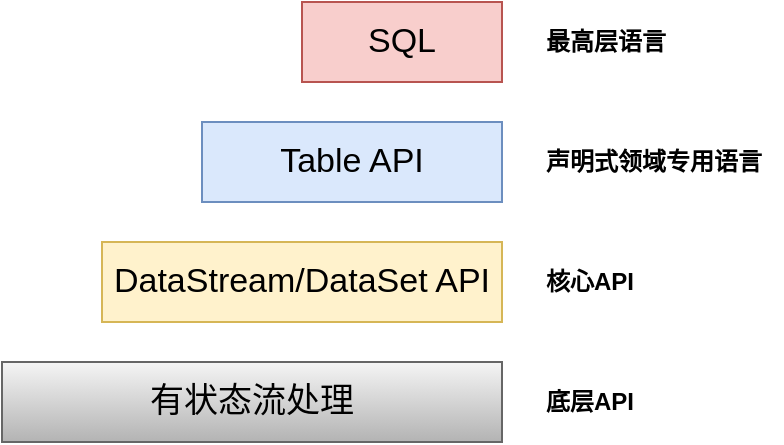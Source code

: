 <mxfile version="21.5.0" type="github">
  <diagram name="第 1 页" id="LiB1tWwnnF5XUovUIlr9">
    <mxGraphModel dx="2074" dy="1148" grid="1" gridSize="10" guides="1" tooltips="1" connect="1" arrows="1" fold="1" page="1" pageScale="1" pageWidth="827" pageHeight="1169" math="0" shadow="0">
      <root>
        <mxCell id="0" />
        <mxCell id="1" parent="0" />
        <mxCell id="jgvuaPsPRs78ekDjd8Ct-1" value="SQL" style="rounded=0;whiteSpace=wrap;html=1;fontSize=17;fillColor=#f8cecc;strokeColor=#b85450;" vertex="1" parent="1">
          <mxGeometry x="200" y="70" width="100" height="40" as="geometry" />
        </mxCell>
        <mxCell id="jgvuaPsPRs78ekDjd8Ct-2" value="Table API" style="rounded=0;whiteSpace=wrap;html=1;fontSize=17;fillColor=#dae8fc;strokeColor=#6c8ebf;" vertex="1" parent="1">
          <mxGeometry x="150" y="130" width="150" height="40" as="geometry" />
        </mxCell>
        <mxCell id="jgvuaPsPRs78ekDjd8Ct-3" value="DataStream/DataSet API" style="rounded=0;whiteSpace=wrap;html=1;fontSize=17;fillColor=#fff2cc;strokeColor=#d6b656;" vertex="1" parent="1">
          <mxGeometry x="100" y="190" width="200" height="40" as="geometry" />
        </mxCell>
        <mxCell id="jgvuaPsPRs78ekDjd8Ct-4" value="有状态流处理" style="rounded=0;whiteSpace=wrap;html=1;fontSize=17;fillColor=#f5f5f5;strokeColor=#666666;gradientColor=#b3b3b3;" vertex="1" parent="1">
          <mxGeometry x="50" y="250" width="250" height="40" as="geometry" />
        </mxCell>
        <mxCell id="jgvuaPsPRs78ekDjd8Ct-5" value="最高层语言" style="rounded=0;whiteSpace=wrap;html=1;align=left;fontStyle=1;fillColor=none;strokeColor=none;" vertex="1" parent="1">
          <mxGeometry x="320" y="70" width="100" height="40" as="geometry" />
        </mxCell>
        <mxCell id="jgvuaPsPRs78ekDjd8Ct-6" value="声明式领域专用语言" style="rounded=0;whiteSpace=wrap;html=1;align=left;fontStyle=1;fillColor=none;strokeColor=none;" vertex="1" parent="1">
          <mxGeometry x="320" y="130" width="120" height="40" as="geometry" />
        </mxCell>
        <mxCell id="jgvuaPsPRs78ekDjd8Ct-7" value="核心API" style="rounded=0;whiteSpace=wrap;html=1;align=left;fontStyle=1;fillColor=none;strokeColor=none;" vertex="1" parent="1">
          <mxGeometry x="320" y="190" width="100" height="40" as="geometry" />
        </mxCell>
        <mxCell id="jgvuaPsPRs78ekDjd8Ct-8" value="底层API" style="rounded=0;whiteSpace=wrap;html=1;align=left;fontStyle=1;fillColor=none;strokeColor=none;" vertex="1" parent="1">
          <mxGeometry x="320" y="250" width="100" height="40" as="geometry" />
        </mxCell>
      </root>
    </mxGraphModel>
  </diagram>
</mxfile>
